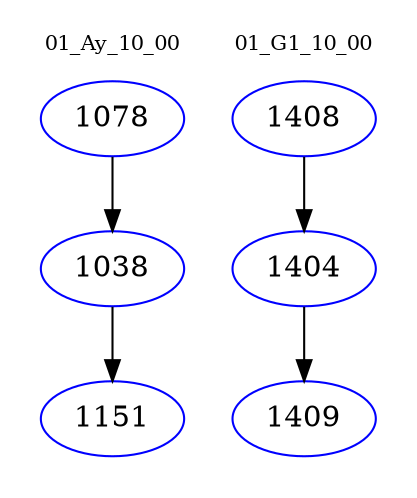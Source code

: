 digraph{
subgraph cluster_0 {
color = white
label = "01_Ay_10_00";
fontsize=10;
T0_1078 [label="1078", color="blue"]
T0_1078 -> T0_1038 [color="black"]
T0_1038 [label="1038", color="blue"]
T0_1038 -> T0_1151 [color="black"]
T0_1151 [label="1151", color="blue"]
}
subgraph cluster_1 {
color = white
label = "01_G1_10_00";
fontsize=10;
T1_1408 [label="1408", color="blue"]
T1_1408 -> T1_1404 [color="black"]
T1_1404 [label="1404", color="blue"]
T1_1404 -> T1_1409 [color="black"]
T1_1409 [label="1409", color="blue"]
}
}
